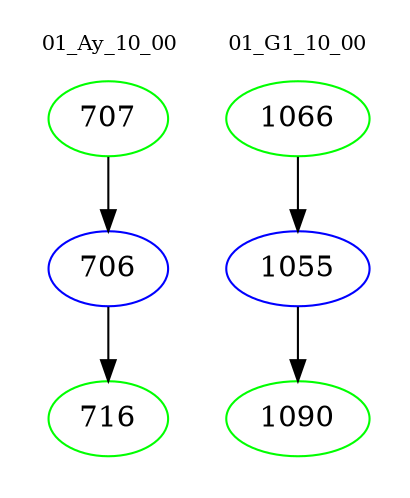 digraph{
subgraph cluster_0 {
color = white
label = "01_Ay_10_00";
fontsize=10;
T0_707 [label="707", color="green"]
T0_707 -> T0_706 [color="black"]
T0_706 [label="706", color="blue"]
T0_706 -> T0_716 [color="black"]
T0_716 [label="716", color="green"]
}
subgraph cluster_1 {
color = white
label = "01_G1_10_00";
fontsize=10;
T1_1066 [label="1066", color="green"]
T1_1066 -> T1_1055 [color="black"]
T1_1055 [label="1055", color="blue"]
T1_1055 -> T1_1090 [color="black"]
T1_1090 [label="1090", color="green"]
}
}
